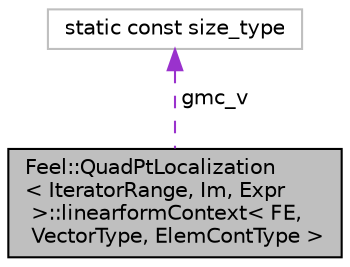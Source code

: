 digraph "Feel::QuadPtLocalization&lt; IteratorRange, Im, Expr &gt;::linearformContext&lt; FE, VectorType, ElemContType &gt;"
{
 // LATEX_PDF_SIZE
  edge [fontname="Helvetica",fontsize="10",labelfontname="Helvetica",labelfontsize="10"];
  node [fontname="Helvetica",fontsize="10",shape=record];
  Node1 [label="Feel::QuadPtLocalization\l\< IteratorRange, Im, Expr\l \>::linearformContext\< FE,\l VectorType, ElemContType \>",height=0.2,width=0.4,color="black", fillcolor="grey75", style="filled", fontcolor="black",tooltip=" "];
  Node2 -> Node1 [dir="back",color="darkorchid3",fontsize="10",style="dashed",label=" gmc_v" ,fontname="Helvetica"];
  Node2 [label="static const size_type",height=0.2,width=0.4,color="grey75", fillcolor="white", style="filled",tooltip=" "];
}

